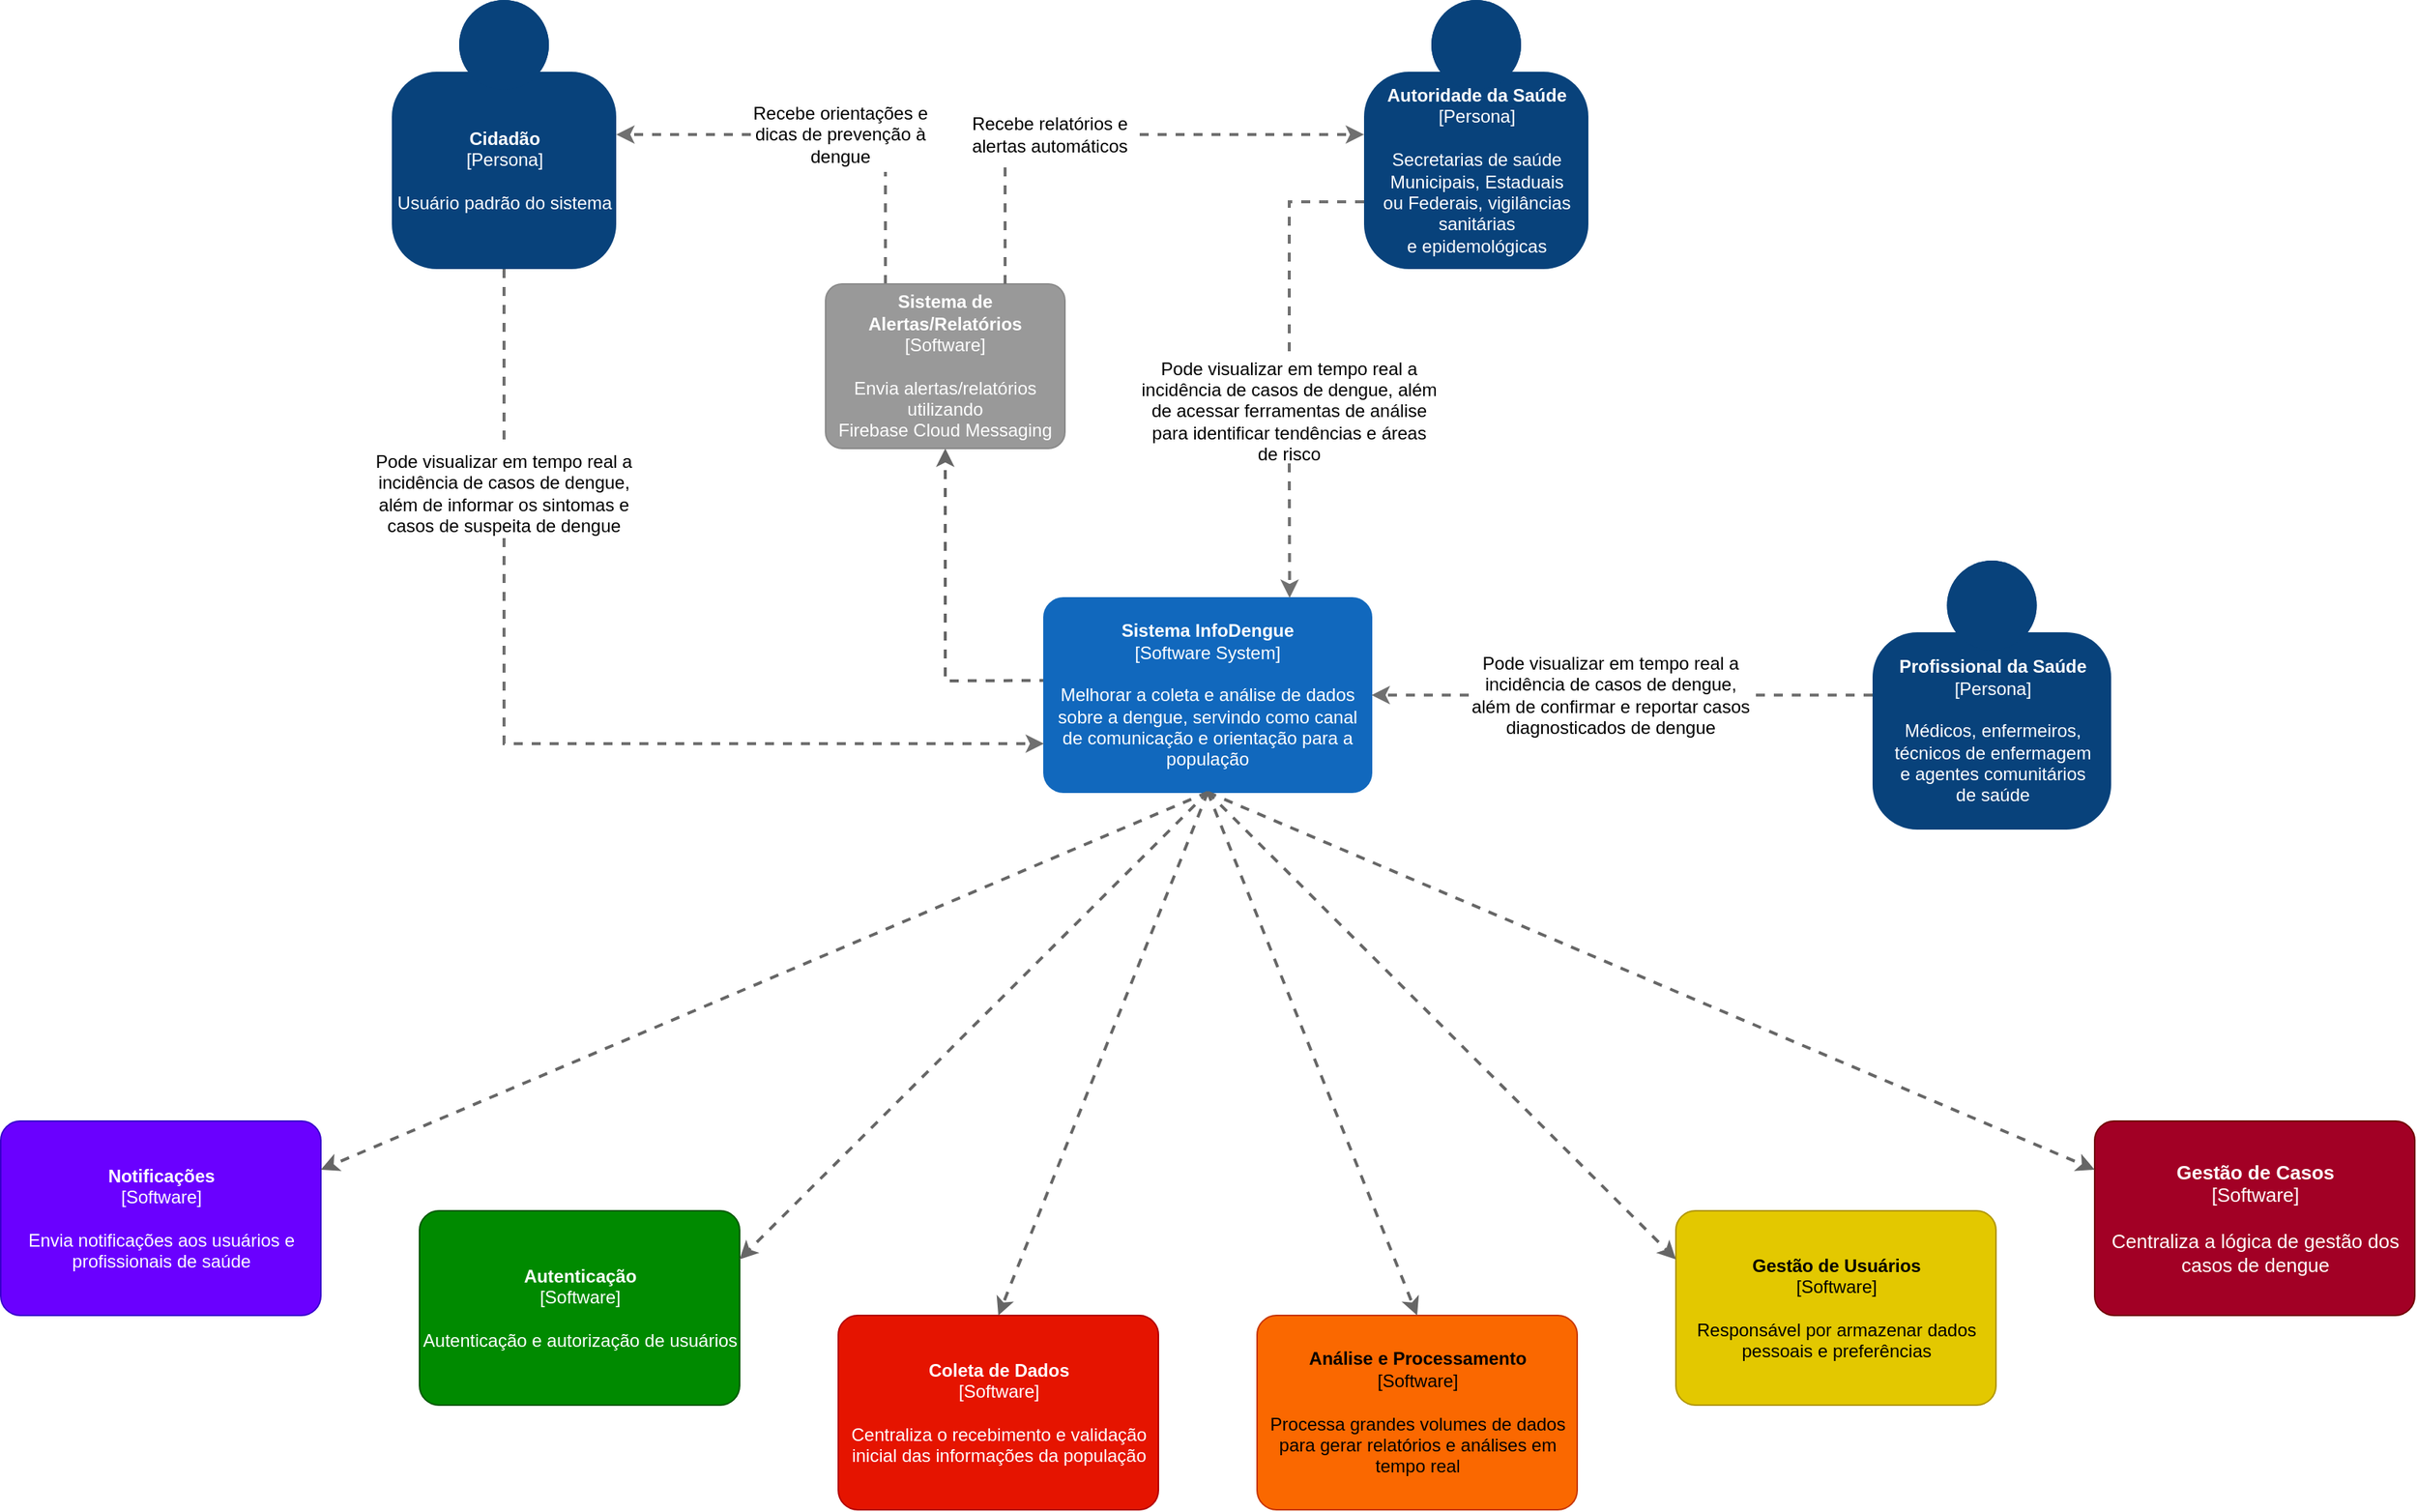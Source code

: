 <mxfile>
    <diagram name="Página-1" id="f_q8cS4vE7_yf7XK-pqQ">
        <mxGraphModel dx="1912" dy="1879" grid="1" gridSize="10" guides="1" tooltips="1" connect="1" arrows="1" fold="1" page="1" pageScale="1" pageWidth="850" pageHeight="1100" math="0" shadow="0">
            <root>
                <mxCell id="0"/>
                <mxCell id="1" parent="0"/>
                <mxCell id="v5h-tJ-QY-LsD-NnWijm-1" style="edgeStyle=orthogonalEdgeStyle;rounded=0;orthogonalLoop=1;jettySize=auto;html=1;dashed=1;strokeWidth=2;fillColor=#f5f5f5;strokeColor=#666666;" parent="1" target="v5h-tJ-QY-LsD-NnWijm-7" edge="1">
                    <mxGeometry relative="1" as="geometry">
                        <mxPoint x="355" y="415" as="sourcePoint"/>
                        <mxPoint x="290" y="415" as="targetPoint"/>
                    </mxGeometry>
                </mxCell>
                <mxCell id="v5h-tJ-QY-LsD-NnWijm-3" style="edgeStyle=none;rounded=0;orthogonalLoop=1;jettySize=auto;html=1;dashed=1;strokeColor=#707070;strokeWidth=2;fontColor=#707070;entryX=0.75;entryY=1;entryDx=0;entryDy=0;endArrow=none;endFill=0;exitX=0.25;exitY=0;exitDx=0;exitDy=0;exitPerimeter=0;" parent="1" source="v5h-tJ-QY-LsD-NnWijm-7" target="v5h-tJ-QY-LsD-NnWijm-31" edge="1">
                    <mxGeometry relative="1" as="geometry">
                        <mxPoint x="288.703" y="240" as="sourcePoint"/>
                    </mxGeometry>
                </mxCell>
                <object placeholders="1" c4Name="Cidadão" c4Type="Persona" c4Description="Usuário padrão do sistema" label="&lt;b&gt;%c4Name%&lt;/b&gt;&lt;div&gt;[%c4Type%]&lt;/div&gt;&lt;br&gt;&lt;div&gt;%c4Description%&lt;/div&gt;" id="v5h-tJ-QY-LsD-NnWijm-6">
                    <mxCell style="html=1;dashed=0;whitespace=wrap;fillColor=#08427b;strokeColor=none;fontColor=#ffffff;shape=mxgraph.c4.person;align=center;metaEdit=1;points=[[0.5,0,0],[1,0.5,0],[1,0.75,0],[0.75,1,0],[0.5,1,0],[0.25,1,0],[0,0.75,0],[0,0.5,0]];metaData={&quot;c4Type&quot;:{&quot;editable&quot;:false}};" parent="1" vertex="1">
                        <mxGeometry x="-120" y="-40" width="150" height="180" as="geometry"/>
                    </mxCell>
                </object>
                <object placeholders="1" c4Name="Sistema de Alertas/Relatórios" c4Type="Software" c4Description="Envia alertas/relatórios utilizando&#10;Firebase Cloud Messaging" label="&lt;b&gt;%c4Name%&lt;/b&gt;&lt;div&gt;[%c4Type%]&lt;/div&gt;&lt;br&gt;&lt;div&gt;%c4Description%&lt;/div&gt;" id="v5h-tJ-QY-LsD-NnWijm-7">
                    <mxCell style="rounded=1;whiteSpace=wrap;html=1;labelBackgroundColor=none;fillColor=#999999;fontColor=#ffffff;align=center;arcSize=10;strokeColor=#8A8A8A;metaEdit=1;metaData={&quot;c4Type&quot;:{&quot;editable&quot;:false}};points=[[0.25,0,0],[0.5,0,0],[0.75,0,0],[1,0.25,0],[1,0.5,0],[1,0.75,0],[0.75,1,0],[0.5,1,0],[0.25,1,0],[0,0.75,0],[0,0.5,0],[0,0.25,0]];" parent="1" vertex="1">
                        <mxGeometry x="170" y="150" width="160" height="110.0" as="geometry"/>
                    </mxCell>
                </object>
                <object placeholders="1" c4Name="Sistema InfoDengue" c4Type="Software System" c4Description="Melhorar a coleta e análise de dados&#10;sobre a dengue, servindo como canal&#10;de comunicação e orientação para a&#10;população" label="&lt;b&gt;%c4Name%&lt;/b&gt;&lt;div&gt;[%c4Type%]&lt;/div&gt;&lt;br&gt;&lt;div&gt;%c4Description%&lt;/div&gt;" id="v5h-tJ-QY-LsD-NnWijm-8">
                    <mxCell style="rounded=1;whiteSpace=wrap;html=1;labelBackgroundColor=none;fillColor=#1168BD;fontColor=#ffffff;align=center;arcSize=10;strokeColor=#1168BD;metaEdit=1;metaData={&quot;c4Type&quot;:{&quot;editable&quot;:false}};points=[[0.25,0,0],[0.5,0,0],[0.75,0,0],[1,0.25,0],[1,0.5,0],[1,0.75,0],[0.75,1,0],[0.5,1,0],[0.25,1,0],[0,0.75,0],[0,0.5,0],[0,0.25,0]];" parent="1" vertex="1">
                        <mxGeometry x="316" y="360" width="219" height="130" as="geometry"/>
                    </mxCell>
                </object>
                <object placeholders="1" c4Name="Autoridade da Saúde" c4Type="Persona" c4Description="Secretarias de saúde&#10;Municipais, Estaduais&#10;ou Federais, vigilâncias&#10;sanitárias&#10;e epidemológicas" label="&lt;b&gt;%c4Name%&lt;/b&gt;&lt;div&gt;[%c4Type%]&lt;/div&gt;&lt;br&gt;&lt;div&gt;%c4Description%&lt;/div&gt;" id="v5h-tJ-QY-LsD-NnWijm-24">
                    <mxCell style="html=1;dashed=0;whitespace=wrap;fillColor=#08427b;strokeColor=none;fontColor=#ffffff;shape=mxgraph.c4.person;align=center;metaEdit=1;points=[[0.5,0,0],[1,0.5,0],[1,0.75,0],[0.75,1,0],[0.5,1,0],[0.25,1,0],[0,0.75,0],[0,0.5,0]];metaData={&quot;c4Type&quot;:{&quot;editable&quot;:false}};" parent="1" vertex="1">
                        <mxGeometry x="530" y="-40" width="150" height="180" as="geometry"/>
                    </mxCell>
                </object>
                <object placeholders="1" c4Name="Profissional da Saúde" c4Type="Persona" c4Description="Médicos, enfermeiros,&#10;técnicos de enfermagem&#10;e agentes comunitários&#10;de saúde" label="&lt;b&gt;%c4Name%&lt;/b&gt;&lt;div&gt;[%c4Type%]&lt;/div&gt;&lt;br&gt;&lt;div&gt;%c4Description%&lt;/div&gt;" id="v5h-tJ-QY-LsD-NnWijm-25">
                    <mxCell style="html=1;dashed=0;whitespace=wrap;fillColor=#08427b;strokeColor=none;fontColor=#ffffff;shape=mxgraph.c4.person;align=center;metaEdit=1;points=[[0.5,0,0],[1,0.5,0],[1,0.75,0],[0.75,1,0],[0.5,1,0],[0.25,1,0],[0,0.75,0],[0,0.5,0]];metaData={&quot;c4Type&quot;:{&quot;editable&quot;:false}};" parent="1" vertex="1">
                        <mxGeometry x="870" y="335" width="159.5" height="180" as="geometry"/>
                    </mxCell>
                </object>
                <mxCell id="v5h-tJ-QY-LsD-NnWijm-26" style="edgeStyle=none;rounded=0;orthogonalLoop=1;jettySize=auto;html=1;dashed=1;strokeColor=#707070;strokeWidth=2;fontColor=#707070;exitX=0.5;exitY=1;exitDx=0;exitDy=0;entryX=0.75;entryY=0;entryDx=0;entryDy=0;entryPerimeter=0;" parent="1" source="v5h-tJ-QY-LsD-NnWijm-33" target="v5h-tJ-QY-LsD-NnWijm-8" edge="1">
                    <mxGeometry relative="1" as="geometry">
                        <mxPoint x="402" y="370" as="targetPoint"/>
                        <mxPoint x="267" y="180" as="sourcePoint"/>
                    </mxGeometry>
                </mxCell>
                <mxCell id="v5h-tJ-QY-LsD-NnWijm-29" value="Pode visualizar em tempo real a incidência de casos de dengue, além de informar os sintomas e casos de suspeita de dengue" style="text;html=1;align=center;verticalAlign=middle;whiteSpace=wrap;rounded=0;" parent="1" vertex="1">
                    <mxGeometry x="-135" y="260" width="180" height="60" as="geometry"/>
                </mxCell>
                <mxCell id="v5h-tJ-QY-LsD-NnWijm-31" value="Recebe orientações e dicas de prevenção à dengue" style="text;html=1;align=center;verticalAlign=middle;whiteSpace=wrap;rounded=0;" parent="1" vertex="1">
                    <mxGeometry x="120" y="25" width="120" height="50" as="geometry"/>
                </mxCell>
                <mxCell id="v5h-tJ-QY-LsD-NnWijm-32" style="edgeStyle=none;rounded=0;orthogonalLoop=1;jettySize=auto;html=1;dashed=1;strokeColor=#707070;strokeWidth=2;fontColor=#707070;exitX=0;exitY=0.5;exitDx=0;exitDy=0;" parent="1" source="v5h-tJ-QY-LsD-NnWijm-31" edge="1">
                    <mxGeometry relative="1" as="geometry">
                        <mxPoint x="150" y="250" as="sourcePoint"/>
                        <mxPoint x="30" y="50" as="targetPoint"/>
                    </mxGeometry>
                </mxCell>
                <mxCell id="v5h-tJ-QY-LsD-NnWijm-34" value="" style="edgeStyle=orthogonalEdgeStyle;rounded=0;orthogonalLoop=1;jettySize=auto;html=1;dashed=1;strokeColor=#707070;strokeWidth=2;fontColor=#707070;exitX=0;exitY=0.75;exitDx=0;exitDy=0;exitPerimeter=0;endArrow=none;endFill=0;entryX=0.5;entryY=0;entryDx=0;entryDy=0;" parent="1" source="v5h-tJ-QY-LsD-NnWijm-24" target="v5h-tJ-QY-LsD-NnWijm-33" edge="1">
                    <mxGeometry relative="1" as="geometry">
                        <mxPoint x="429" y="360" as="targetPoint"/>
                        <mxPoint x="429" y="170" as="sourcePoint"/>
                    </mxGeometry>
                </mxCell>
                <mxCell id="v5h-tJ-QY-LsD-NnWijm-33" value="Pode visualizar em tempo real a incidência de casos de dengue, além de&amp;nbsp;acessar ferramentas de análise para identificar tendências e áreas de risco" style="text;html=1;align=center;verticalAlign=middle;whiteSpace=wrap;rounded=0;" parent="1" vertex="1">
                    <mxGeometry x="380" y="200" width="200" height="70" as="geometry"/>
                </mxCell>
                <mxCell id="v5h-tJ-QY-LsD-NnWijm-35" value="Pode visualizar em tempo real a incidência de casos de dengue, além de confirmar e reportar casos diagnosticados de dengue" style="text;html=1;align=center;verticalAlign=middle;whiteSpace=wrap;rounded=0;" parent="1" vertex="1">
                    <mxGeometry x="600" y="400" width="190" height="50" as="geometry"/>
                </mxCell>
                <mxCell id="v5h-tJ-QY-LsD-NnWijm-36" style="edgeStyle=none;rounded=0;orthogonalLoop=1;jettySize=auto;html=1;dashed=1;strokeColor=#707070;strokeWidth=2;fontColor=#707070;entryX=1;entryY=0.5;entryDx=0;entryDy=0;endArrow=none;endFill=0;exitX=0;exitY=0.5;exitDx=0;exitDy=0;exitPerimeter=0;" parent="1" source="v5h-tJ-QY-LsD-NnWijm-25" target="v5h-tJ-QY-LsD-NnWijm-35" edge="1">
                    <mxGeometry relative="1" as="geometry">
                        <mxPoint x="494" y="370" as="targetPoint"/>
                        <mxPoint x="770" y="460" as="sourcePoint"/>
                    </mxGeometry>
                </mxCell>
                <mxCell id="v5h-tJ-QY-LsD-NnWijm-37" style="edgeStyle=none;rounded=0;orthogonalLoop=1;jettySize=auto;html=1;dashed=1;strokeColor=#707070;strokeWidth=2;fontColor=#707070;entryX=1;entryY=0.5;entryDx=0;entryDy=0;entryPerimeter=0;exitX=0;exitY=0.5;exitDx=0;exitDy=0;" parent="1" source="v5h-tJ-QY-LsD-NnWijm-35" target="v5h-tJ-QY-LsD-NnWijm-8" edge="1">
                    <mxGeometry relative="1" as="geometry">
                        <mxPoint x="590" y="360" as="targetPoint"/>
                        <mxPoint x="580" y="293" as="sourcePoint"/>
                    </mxGeometry>
                </mxCell>
                <mxCell id="v5h-tJ-QY-LsD-NnWijm-40" style="edgeStyle=none;rounded=0;orthogonalLoop=1;jettySize=auto;html=1;dashed=1;strokeColor=#707070;strokeWidth=2;fontColor=#707070;entryX=0.5;entryY=0;entryDx=0;entryDy=0;endArrow=none;endFill=0;exitX=0.5;exitY=1;exitDx=0;exitDy=0;exitPerimeter=0;" parent="1" source="v5h-tJ-QY-LsD-NnWijm-6" target="v5h-tJ-QY-LsD-NnWijm-29" edge="1">
                    <mxGeometry relative="1" as="geometry">
                        <mxPoint x="-170" y="170" as="sourcePoint"/>
                        <mxPoint x="384" y="370" as="targetPoint"/>
                    </mxGeometry>
                </mxCell>
                <mxCell id="v5h-tJ-QY-LsD-NnWijm-41" style="edgeStyle=orthogonalEdgeStyle;rounded=0;orthogonalLoop=1;jettySize=auto;html=1;dashed=1;strokeColor=#707070;strokeWidth=2;fontColor=#707070;entryX=0;entryY=0.75;entryDx=0;entryDy=0;entryPerimeter=0;exitX=0.5;exitY=1;exitDx=0;exitDy=0;" parent="1" source="v5h-tJ-QY-LsD-NnWijm-29" target="v5h-tJ-QY-LsD-NnWijm-8" edge="1">
                    <mxGeometry relative="1" as="geometry">
                        <mxPoint x="-250" y="460" as="sourcePoint"/>
                        <mxPoint x="-151.75" y="529" as="targetPoint"/>
                    </mxGeometry>
                </mxCell>
                <mxCell id="v5h-tJ-QY-LsD-NnWijm-44" value="Recebe relatórios e alertas automáticos" style="text;html=1;align=center;verticalAlign=middle;whiteSpace=wrap;rounded=0;" parent="1" vertex="1">
                    <mxGeometry x="260" y="32.5" width="120" height="35" as="geometry"/>
                </mxCell>
                <mxCell id="v5h-tJ-QY-LsD-NnWijm-45" style="edgeStyle=none;rounded=0;orthogonalLoop=1;jettySize=auto;html=1;dashed=1;strokeColor=#707070;strokeWidth=2;fontColor=#707070;entryX=0.25;entryY=1;entryDx=0;entryDy=0;endArrow=none;endFill=0;exitX=0.75;exitY=0;exitDx=0;exitDy=0;exitPerimeter=0;" parent="1" source="v5h-tJ-QY-LsD-NnWijm-7" target="v5h-tJ-QY-LsD-NnWijm-44" edge="1">
                    <mxGeometry relative="1" as="geometry">
                        <mxPoint x="220" y="160" as="sourcePoint"/>
                        <mxPoint x="220" y="85" as="targetPoint"/>
                    </mxGeometry>
                </mxCell>
                <mxCell id="v5h-tJ-QY-LsD-NnWijm-46" style="edgeStyle=none;rounded=0;orthogonalLoop=1;jettySize=auto;html=1;dashed=1;strokeColor=#707070;strokeWidth=2;fontColor=#707070;exitX=1;exitY=0.5;exitDx=0;exitDy=0;entryX=0;entryY=0.5;entryDx=0;entryDy=0;entryPerimeter=0;" parent="1" source="v5h-tJ-QY-LsD-NnWijm-44" target="v5h-tJ-QY-LsD-NnWijm-24" edge="1">
                    <mxGeometry relative="1" as="geometry">
                        <mxPoint x="130" y="60" as="sourcePoint"/>
                        <mxPoint x="40" y="60" as="targetPoint"/>
                    </mxGeometry>
                </mxCell>
                <object c4Name="Notificações" c4Type="Software" c4Description="Envia notificações aos usuários e profissionais de saúde" label="&lt;b&gt;%c4Name%&lt;/b&gt;&lt;div&gt;[%c4Type%]&lt;/div&gt;&lt;br&gt;&lt;div&gt;%c4Description%&lt;/div&gt;" placeholders="1" id="qggF_etWjyGYqImI9as_-14">
                    <mxCell style="rounded=1;whiteSpace=wrap;html=1;labelBackgroundColor=none;fillColor=#6a00ff;fontColor=#ffffff;align=center;arcSize=10;strokeColor=#3700CC;metaEdit=1;metaData={&quot;c4Type&quot;:{&quot;editable&quot;:false}};points=[[0.25,0,0],[0.5,0,0],[0.75,0,0],[1,0.25,0],[1,0.5,0],[1,0.75,0],[0.75,1,0],[0.5,1,0],[0.25,1,0],[0,0.75,0],[0,0.5,0],[0,0.25,0]];fontSize=12;" parent="1" vertex="1">
                        <mxGeometry x="-381.5" y="710" width="214" height="130" as="geometry"/>
                    </mxCell>
                </object>
                <object c4Name="Autenticação" c4Type="Software" c4Description="Autenticação e autorização de usuários" label="&lt;b&gt;%c4Name%&lt;/b&gt;&lt;div&gt;[%c4Type%]&lt;/div&gt;&lt;br&gt;&lt;div&gt;%c4Description%&lt;/div&gt;" placeholders="1" id="qggF_etWjyGYqImI9as_-15">
                    <mxCell style="rounded=1;whiteSpace=wrap;html=1;labelBackgroundColor=none;fillColor=#008a00;align=center;arcSize=10;strokeColor=#005700;metaEdit=1;metaData={&quot;c4Type&quot;:{&quot;editable&quot;:false}};points=[[0.25,0,0],[0.5,0,0],[0.75,0,0],[1,0.25,0],[1,0.5,0],[1,0.75,0],[0.75,1,0],[0.5,1,0],[0.25,1,0],[0,0.75,0],[0,0.5,0],[0,0.25,0]];fontSize=12;fontColor=#ffffff;" parent="1" vertex="1">
                        <mxGeometry x="-101.5" y="770" width="214" height="130" as="geometry"/>
                    </mxCell>
                </object>
                <object c4Name="Coleta de Dados" c4Type="Software" c4Description="Centraliza o recebimento e validação inicial das informações da população" label="&lt;b&gt;%c4Name%&lt;/b&gt;&lt;div&gt;[%c4Type%]&lt;/div&gt;&lt;br&gt;&lt;div&gt;%c4Description%&lt;/div&gt;" placeholders="1" id="qggF_etWjyGYqImI9as_-16">
                    <mxCell style="rounded=1;whiteSpace=wrap;html=1;labelBackgroundColor=none;fillColor=#e51400;fontColor=#ffffff;align=center;arcSize=10;strokeColor=#B20000;metaEdit=1;metaData={&quot;c4Type&quot;:{&quot;editable&quot;:false}};points=[[0.25,0,0],[0.5,0,0],[0.75,0,0],[1,0.25,0],[1,0.5,0],[1,0.75,0],[0.75,1,0],[0.5,1,0],[0.25,1,0],[0,0.75,0],[0,0.5,0],[0,0.25,0]];fontSize=12;" parent="1" vertex="1">
                        <mxGeometry x="178.5" y="840" width="214" height="130" as="geometry"/>
                    </mxCell>
                </object>
                <object c4Name="Análise e Processamento" c4Type="Software" c4Description="Processa grandes volumes de dados para gerar relatórios e análises em tempo real" label="&lt;b&gt;%c4Name%&lt;/b&gt;&lt;div&gt;[%c4Type%]&lt;/div&gt;&lt;br&gt;&lt;div&gt;%c4Description%&lt;/div&gt;" placeholders="1" id="qggF_etWjyGYqImI9as_-17">
                    <mxCell style="rounded=1;whiteSpace=wrap;html=1;labelBackgroundColor=none;fillColor=#fa6800;fontColor=#000000;align=center;arcSize=10;strokeColor=#C73500;metaEdit=1;metaData={&quot;c4Type&quot;:{&quot;editable&quot;:false}};points=[[0.25,0,0],[0.5,0,0],[0.75,0,0],[1,0.25,0],[1,0.5,0],[1,0.75,0],[0.75,1,0],[0.5,1,0],[0.25,1,0],[0,0.75,0],[0,0.5,0],[0,0.25,0]];fontSize=12;" parent="1" vertex="1">
                        <mxGeometry x="458.5" y="840" width="214" height="130" as="geometry"/>
                    </mxCell>
                </object>
                <object c4Name="Gestão de Usuários" c4Type="Software" c4Description="Responsável por armazenar dados pessoais e preferências" label="&lt;b&gt;%c4Name%&lt;/b&gt;&lt;div&gt;[%c4Type%]&lt;/div&gt;&lt;br&gt;&lt;div&gt;%c4Description%&lt;/div&gt;" placeholders="1" id="qggF_etWjyGYqImI9as_-18">
                    <mxCell style="rounded=1;whiteSpace=wrap;html=1;labelBackgroundColor=none;fillColor=#e3c800;fontColor=#000000;align=center;arcSize=10;strokeColor=#B09500;metaEdit=1;metaData={&quot;c4Type&quot;:{&quot;editable&quot;:false}};points=[[0.25,0,0],[0.5,0,0],[0.75,0,0],[1,0.25,0],[1,0.5,0],[1,0.75,0],[0.75,1,0],[0.5,1,0],[0.25,1,0],[0,0.75,0],[0,0.5,0],[0,0.25,0]];fontSize=12;" parent="1" vertex="1">
                        <mxGeometry x="738.5" y="770" width="214" height="130" as="geometry"/>
                    </mxCell>
                </object>
                <object c4Name="Gestão de Casos" c4Type="Software" c4Description="Centraliza a lógica de gestão dos casos de dengue" label="&lt;b&gt;%c4Name%&lt;/b&gt;&lt;div&gt;[%c4Type%]&lt;/div&gt;&lt;br&gt;&lt;div&gt;%c4Description%&lt;/div&gt;" placeholders="1" id="qggF_etWjyGYqImI9as_-19">
                    <mxCell style="rounded=1;whiteSpace=wrap;html=1;labelBackgroundColor=none;fillColor=#a20025;fontColor=#ffffff;align=center;arcSize=10;strokeColor=#6F0000;metaEdit=1;metaData={&quot;c4Type&quot;:{&quot;editable&quot;:false}};points=[[0.25,0,0],[0.5,0,0],[0.75,0,0],[1,0.25,0],[1,0.5,0],[1,0.75,0],[0.75,1,0],[0.5,1,0],[0.25,1,0],[0,0.75,0],[0,0.5,0],[0,0.25,0]];fontSize=13;" parent="1" vertex="1">
                        <mxGeometry x="1018.5" y="710" width="214" height="130" as="geometry"/>
                    </mxCell>
                </object>
                <mxCell id="qggF_etWjyGYqImI9as_-22" style="rounded=0;orthogonalLoop=1;jettySize=auto;html=1;dashed=1;strokeWidth=2;fillColor=#f5f5f5;strokeColor=#666666;exitX=0.5;exitY=1;exitDx=0;exitDy=0;exitPerimeter=0;entryX=1;entryY=0.25;entryDx=0;entryDy=0;entryPerimeter=0;" parent="1" source="v5h-tJ-QY-LsD-NnWijm-8" target="qggF_etWjyGYqImI9as_-14" edge="1">
                    <mxGeometry relative="1" as="geometry">
                        <mxPoint x="372.5" y="695" as="sourcePoint"/>
                        <mxPoint x="267.5" y="540" as="targetPoint"/>
                    </mxGeometry>
                </mxCell>
                <mxCell id="qggF_etWjyGYqImI9as_-23" style="rounded=0;orthogonalLoop=1;jettySize=auto;html=1;dashed=1;strokeWidth=2;fillColor=#f5f5f5;strokeColor=#666666;exitX=0.5;exitY=1;exitDx=0;exitDy=0;exitPerimeter=0;entryX=1;entryY=0.25;entryDx=0;entryDy=0;entryPerimeter=0;" parent="1" source="v5h-tJ-QY-LsD-NnWijm-8" target="qggF_etWjyGYqImI9as_-15" edge="1">
                    <mxGeometry relative="1" as="geometry">
                        <mxPoint x="435" y="500" as="sourcePoint"/>
                        <mxPoint x="-264" y="720" as="targetPoint"/>
                    </mxGeometry>
                </mxCell>
                <mxCell id="qggF_etWjyGYqImI9as_-24" style="rounded=0;orthogonalLoop=1;jettySize=auto;html=1;dashed=1;strokeWidth=2;fillColor=#f5f5f5;strokeColor=#666666;exitX=0.5;exitY=1;exitDx=0;exitDy=0;exitPerimeter=0;entryX=0.5;entryY=0;entryDx=0;entryDy=0;entryPerimeter=0;" parent="1" source="v5h-tJ-QY-LsD-NnWijm-8" target="qggF_etWjyGYqImI9as_-16" edge="1">
                    <mxGeometry relative="1" as="geometry">
                        <mxPoint x="435" y="500" as="sourcePoint"/>
                        <mxPoint x="16" y="780" as="targetPoint"/>
                    </mxGeometry>
                </mxCell>
                <mxCell id="qggF_etWjyGYqImI9as_-25" style="rounded=0;orthogonalLoop=1;jettySize=auto;html=1;dashed=1;strokeWidth=2;fillColor=#f5f5f5;strokeColor=#666666;exitX=0.5;exitY=1;exitDx=0;exitDy=0;exitPerimeter=0;entryX=0.5;entryY=0;entryDx=0;entryDy=0;entryPerimeter=0;" parent="1" source="v5h-tJ-QY-LsD-NnWijm-8" target="qggF_etWjyGYqImI9as_-17" edge="1">
                    <mxGeometry relative="1" as="geometry">
                        <mxPoint x="435" y="500" as="sourcePoint"/>
                        <mxPoint x="295" y="850" as="targetPoint"/>
                    </mxGeometry>
                </mxCell>
                <mxCell id="qggF_etWjyGYqImI9as_-26" style="rounded=0;orthogonalLoop=1;jettySize=auto;html=1;dashed=1;strokeWidth=2;fillColor=#f5f5f5;strokeColor=#666666;exitX=0.5;exitY=1;exitDx=0;exitDy=0;exitPerimeter=0;entryX=0;entryY=0.25;entryDx=0;entryDy=0;entryPerimeter=0;" parent="1" source="v5h-tJ-QY-LsD-NnWijm-8" target="qggF_etWjyGYqImI9as_-18" edge="1">
                    <mxGeometry relative="1" as="geometry">
                        <mxPoint x="435" y="500" as="sourcePoint"/>
                        <mxPoint x="575" y="850" as="targetPoint"/>
                    </mxGeometry>
                </mxCell>
                <mxCell id="qggF_etWjyGYqImI9as_-27" style="rounded=0;orthogonalLoop=1;jettySize=auto;html=1;dashed=1;strokeWidth=2;fillColor=#f5f5f5;strokeColor=#666666;exitX=0.5;exitY=1;exitDx=0;exitDy=0;exitPerimeter=0;entryX=0;entryY=0.25;entryDx=0;entryDy=0;entryPerimeter=0;" parent="1" source="v5h-tJ-QY-LsD-NnWijm-8" target="qggF_etWjyGYqImI9as_-19" edge="1">
                    <mxGeometry relative="1" as="geometry">
                        <mxPoint x="435" y="500" as="sourcePoint"/>
                        <mxPoint x="855" y="780" as="targetPoint"/>
                    </mxGeometry>
                </mxCell>
            </root>
        </mxGraphModel>
    </diagram>
</mxfile>